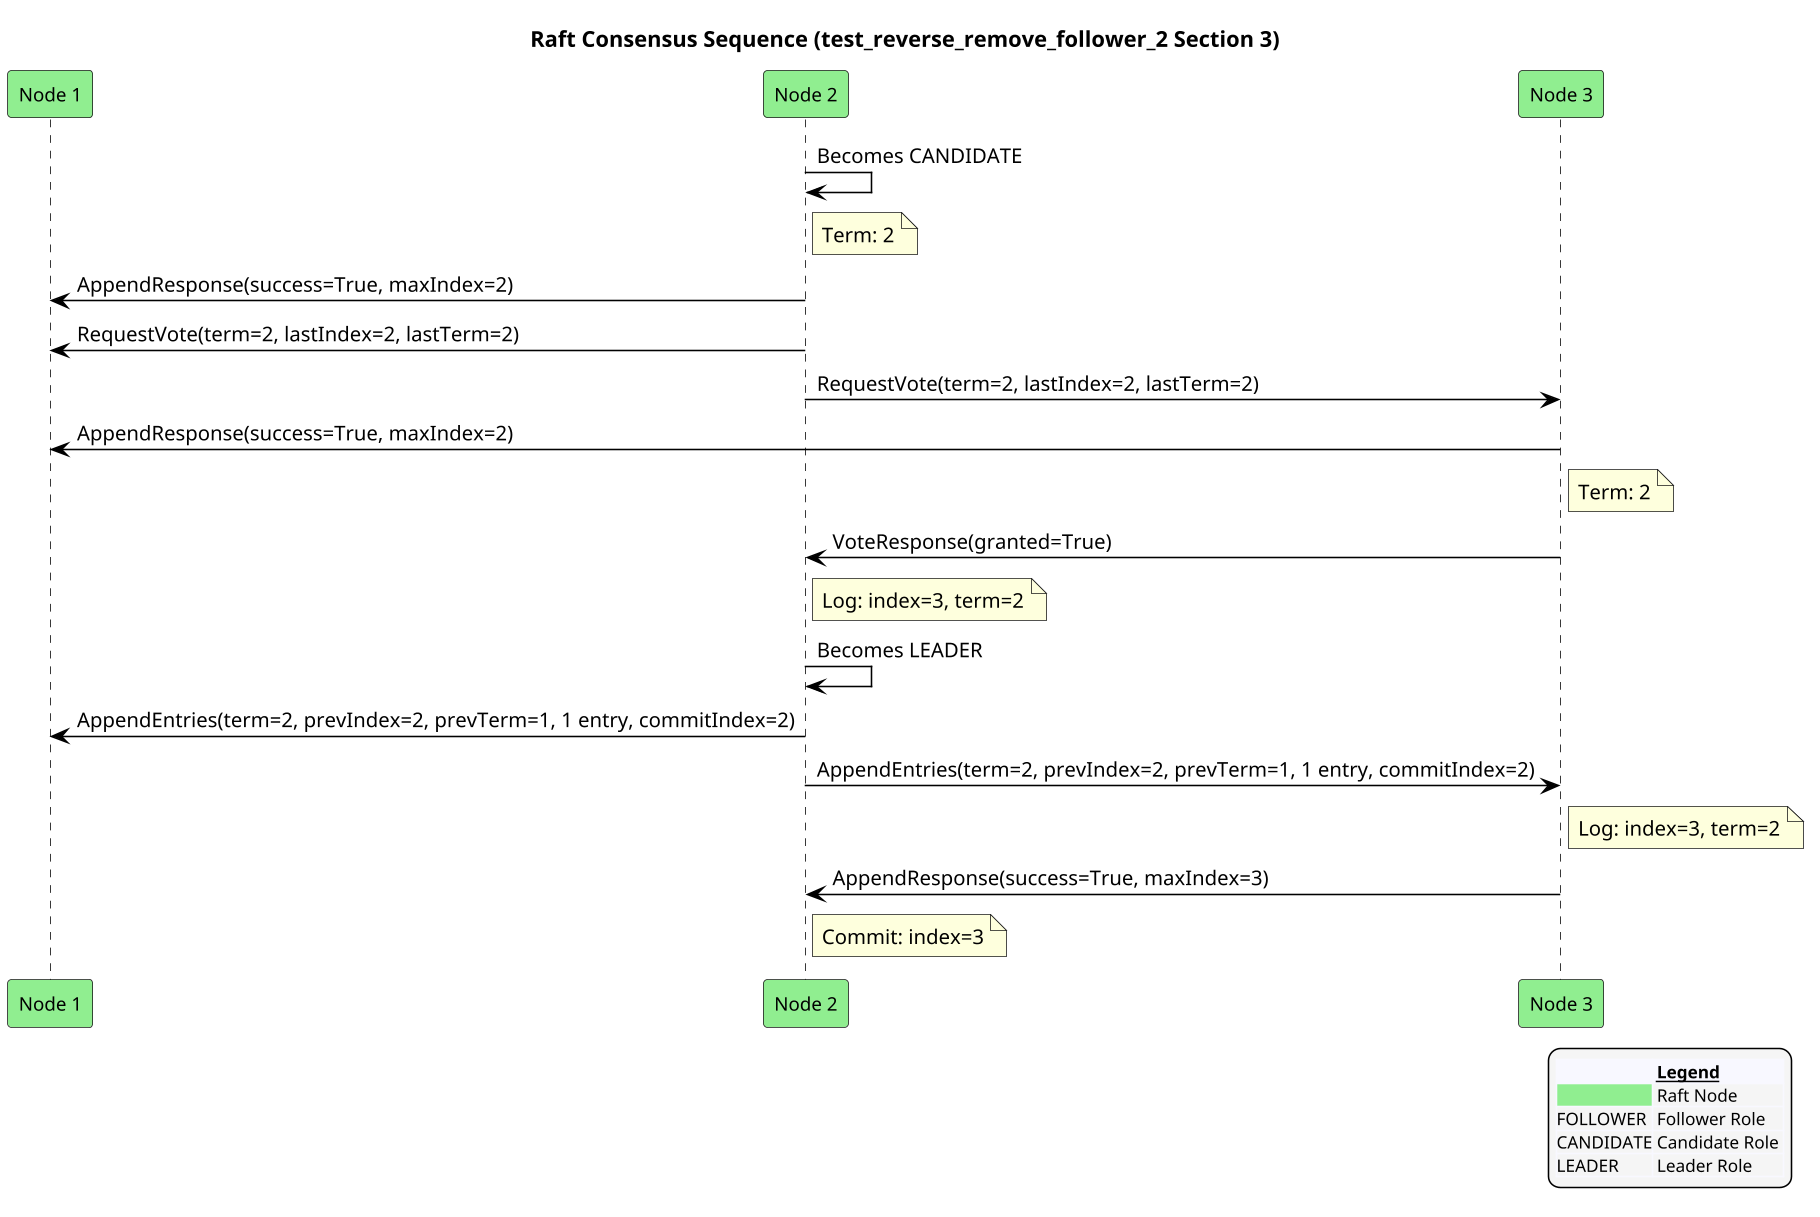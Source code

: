 @startuml
!pragma ratio 0.7
skinparam dpi 150
skinparam monochrome false
skinparam sequence {
  ArrowColor Black
  ActorBorderColor Black
  LifeLineBorderColor Black
  ParticipantFontSize 12
  Padding 10
}
skinparam legend {
  BackgroundColor #F5F5F5
  FontSize 11
}
title Raft Consensus Sequence (test_reverse_remove_follower_2 Section 3)

participant "Node 1" as n1 order 10 #Lightgreen
participant "Node 2" as n2 order 20 #Lightgreen
participant "Node 3" as n3 order 30 #Lightgreen
n2 -> n2: Becomes CANDIDATE
note right of n2: Term: 2
n2 -> n1: AppendResponse(success=True, maxIndex=2)
n2 -> n1: RequestVote(term=2, lastIndex=2, lastTerm=2)
n2 -> n3: RequestVote(term=2, lastIndex=2, lastTerm=2)
n3 -> n1: AppendResponse(success=True, maxIndex=2)
note right of n3: Term: 2
n3 -> n2: VoteResponse(granted=True)
note right of n2: Log: index=3, term=2
n2 -> n2: Becomes LEADER
n2 -> n1: AppendEntries(term=2, prevIndex=2, prevTerm=1, 1 entry, commitIndex=2)
n2 -> n3: AppendEntries(term=2, prevIndex=2, prevTerm=1, 1 entry, commitIndex=2)
note right of n3: Log: index=3, term=2
n3 -> n2: AppendResponse(success=True, maxIndex=3)
note right of n2: Commit: index=3

legend right
  <#GhostWhite,#GhostWhite>|      |= __Legend__ |
  |<#Lightgreen>| Raft Node |
  |FOLLOWER| Follower Role |
  |CANDIDATE| Candidate Role |
  |LEADER| Leader Role |
endlegend
@enduml
